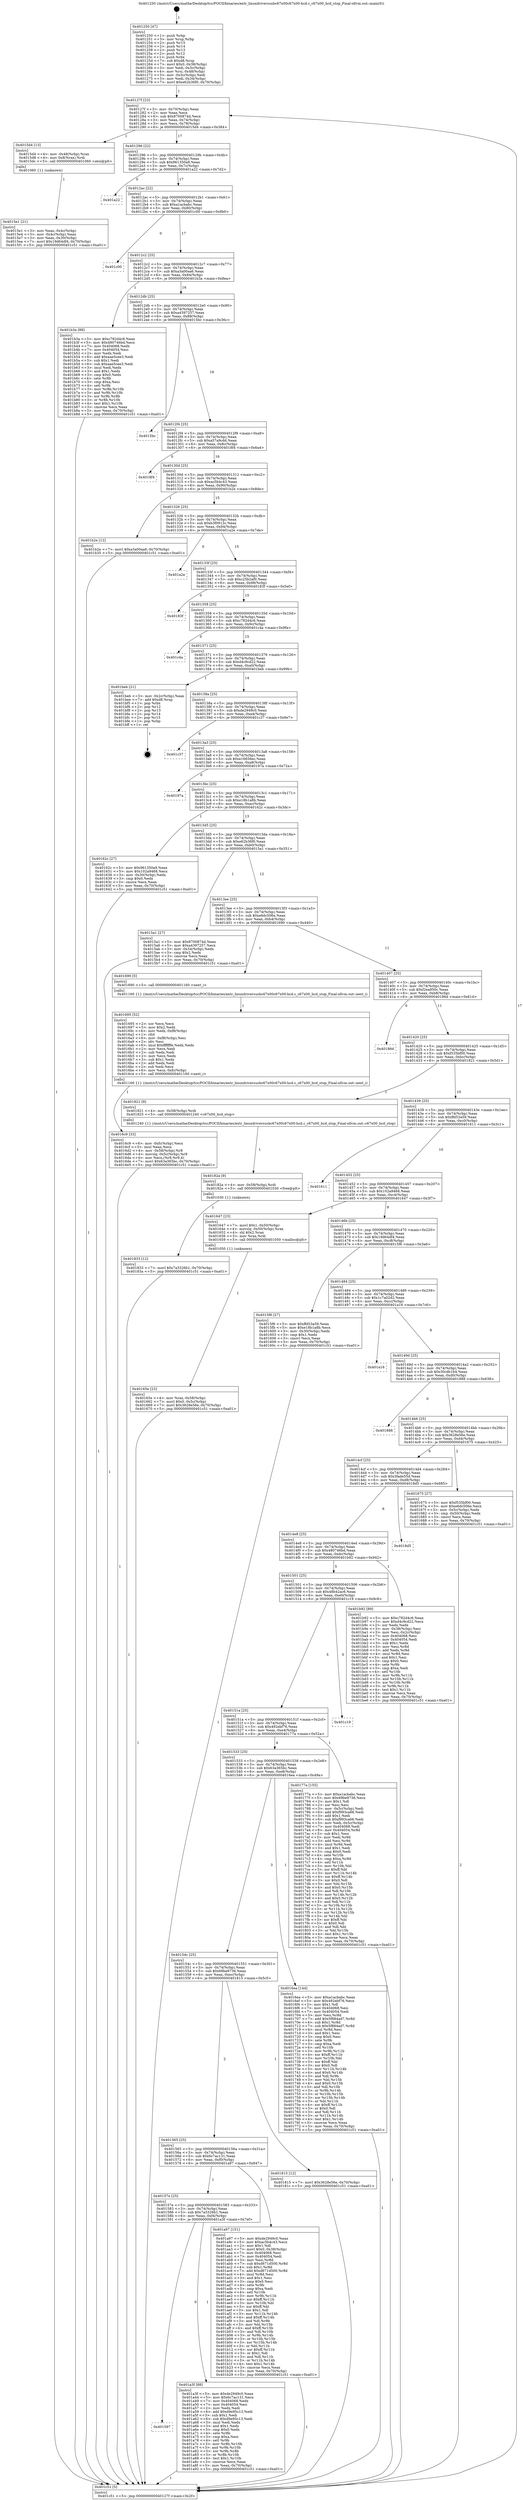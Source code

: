 digraph "0x401250" {
  label = "0x401250 (/mnt/c/Users/mathe/Desktop/tcc/POCII/binaries/extr_linuxdriversusbc67x00c67x00-hcd.c_c67x00_hcd_stop_Final-ollvm.out::main(0))"
  labelloc = "t"
  node[shape=record]

  Entry [label="",width=0.3,height=0.3,shape=circle,fillcolor=black,style=filled]
  "0x40127f" [label="{
     0x40127f [23]\l
     | [instrs]\l
     &nbsp;&nbsp;0x40127f \<+3\>: mov -0x70(%rbp),%eax\l
     &nbsp;&nbsp;0x401282 \<+2\>: mov %eax,%ecx\l
     &nbsp;&nbsp;0x401284 \<+6\>: sub $0x8700874d,%ecx\l
     &nbsp;&nbsp;0x40128a \<+3\>: mov %eax,-0x74(%rbp)\l
     &nbsp;&nbsp;0x40128d \<+3\>: mov %ecx,-0x78(%rbp)\l
     &nbsp;&nbsp;0x401290 \<+6\>: je 00000000004015d4 \<main+0x384\>\l
  }"]
  "0x4015d4" [label="{
     0x4015d4 [13]\l
     | [instrs]\l
     &nbsp;&nbsp;0x4015d4 \<+4\>: mov -0x48(%rbp),%rax\l
     &nbsp;&nbsp;0x4015d8 \<+4\>: mov 0x8(%rax),%rdi\l
     &nbsp;&nbsp;0x4015dc \<+5\>: call 0000000000401060 \<atoi@plt\>\l
     | [calls]\l
     &nbsp;&nbsp;0x401060 \{1\} (unknown)\l
  }"]
  "0x401296" [label="{
     0x401296 [22]\l
     | [instrs]\l
     &nbsp;&nbsp;0x401296 \<+5\>: jmp 000000000040129b \<main+0x4b\>\l
     &nbsp;&nbsp;0x40129b \<+3\>: mov -0x74(%rbp),%eax\l
     &nbsp;&nbsp;0x40129e \<+5\>: sub $0x961350a9,%eax\l
     &nbsp;&nbsp;0x4012a3 \<+3\>: mov %eax,-0x7c(%rbp)\l
     &nbsp;&nbsp;0x4012a6 \<+6\>: je 0000000000401a22 \<main+0x7d2\>\l
  }"]
  Exit [label="",width=0.3,height=0.3,shape=circle,fillcolor=black,style=filled,peripheries=2]
  "0x401a22" [label="{
     0x401a22\l
  }", style=dashed]
  "0x4012ac" [label="{
     0x4012ac [22]\l
     | [instrs]\l
     &nbsp;&nbsp;0x4012ac \<+5\>: jmp 00000000004012b1 \<main+0x61\>\l
     &nbsp;&nbsp;0x4012b1 \<+3\>: mov -0x74(%rbp),%eax\l
     &nbsp;&nbsp;0x4012b4 \<+5\>: sub $0xa1acbabc,%eax\l
     &nbsp;&nbsp;0x4012b9 \<+3\>: mov %eax,-0x80(%rbp)\l
     &nbsp;&nbsp;0x4012bc \<+6\>: je 0000000000401c00 \<main+0x9b0\>\l
  }"]
  "0x401597" [label="{
     0x401597\l
  }", style=dashed]
  "0x401c00" [label="{
     0x401c00\l
  }", style=dashed]
  "0x4012c2" [label="{
     0x4012c2 [25]\l
     | [instrs]\l
     &nbsp;&nbsp;0x4012c2 \<+5\>: jmp 00000000004012c7 \<main+0x77\>\l
     &nbsp;&nbsp;0x4012c7 \<+3\>: mov -0x74(%rbp),%eax\l
     &nbsp;&nbsp;0x4012ca \<+5\>: sub $0xa3a00aa6,%eax\l
     &nbsp;&nbsp;0x4012cf \<+6\>: mov %eax,-0x84(%rbp)\l
     &nbsp;&nbsp;0x4012d5 \<+6\>: je 0000000000401b3a \<main+0x8ea\>\l
  }"]
  "0x401a3f" [label="{
     0x401a3f [88]\l
     | [instrs]\l
     &nbsp;&nbsp;0x401a3f \<+5\>: mov $0xde2949c0,%eax\l
     &nbsp;&nbsp;0x401a44 \<+5\>: mov $0x6c7ac131,%ecx\l
     &nbsp;&nbsp;0x401a49 \<+7\>: mov 0x404068,%edx\l
     &nbsp;&nbsp;0x401a50 \<+7\>: mov 0x404054,%esi\l
     &nbsp;&nbsp;0x401a57 \<+2\>: mov %edx,%edi\l
     &nbsp;&nbsp;0x401a59 \<+6\>: add $0xd9e95c13,%edi\l
     &nbsp;&nbsp;0x401a5f \<+3\>: sub $0x1,%edi\l
     &nbsp;&nbsp;0x401a62 \<+6\>: sub $0xd9e95c13,%edi\l
     &nbsp;&nbsp;0x401a68 \<+3\>: imul %edi,%edx\l
     &nbsp;&nbsp;0x401a6b \<+3\>: and $0x1,%edx\l
     &nbsp;&nbsp;0x401a6e \<+3\>: cmp $0x0,%edx\l
     &nbsp;&nbsp;0x401a71 \<+4\>: sete %r8b\l
     &nbsp;&nbsp;0x401a75 \<+3\>: cmp $0xa,%esi\l
     &nbsp;&nbsp;0x401a78 \<+4\>: setl %r9b\l
     &nbsp;&nbsp;0x401a7c \<+3\>: mov %r8b,%r10b\l
     &nbsp;&nbsp;0x401a7f \<+3\>: and %r9b,%r10b\l
     &nbsp;&nbsp;0x401a82 \<+3\>: xor %r9b,%r8b\l
     &nbsp;&nbsp;0x401a85 \<+3\>: or %r8b,%r10b\l
     &nbsp;&nbsp;0x401a88 \<+4\>: test $0x1,%r10b\l
     &nbsp;&nbsp;0x401a8c \<+3\>: cmovne %ecx,%eax\l
     &nbsp;&nbsp;0x401a8f \<+3\>: mov %eax,-0x70(%rbp)\l
     &nbsp;&nbsp;0x401a92 \<+5\>: jmp 0000000000401c51 \<main+0xa01\>\l
  }"]
  "0x401b3a" [label="{
     0x401b3a [88]\l
     | [instrs]\l
     &nbsp;&nbsp;0x401b3a \<+5\>: mov $0xc782d4c6,%eax\l
     &nbsp;&nbsp;0x401b3f \<+5\>: mov $0x480746bd,%ecx\l
     &nbsp;&nbsp;0x401b44 \<+7\>: mov 0x404068,%edx\l
     &nbsp;&nbsp;0x401b4b \<+7\>: mov 0x404054,%esi\l
     &nbsp;&nbsp;0x401b52 \<+2\>: mov %edx,%edi\l
     &nbsp;&nbsp;0x401b54 \<+6\>: add $0xaae5cee3,%edi\l
     &nbsp;&nbsp;0x401b5a \<+3\>: sub $0x1,%edi\l
     &nbsp;&nbsp;0x401b5d \<+6\>: sub $0xaae5cee3,%edi\l
     &nbsp;&nbsp;0x401b63 \<+3\>: imul %edi,%edx\l
     &nbsp;&nbsp;0x401b66 \<+3\>: and $0x1,%edx\l
     &nbsp;&nbsp;0x401b69 \<+3\>: cmp $0x0,%edx\l
     &nbsp;&nbsp;0x401b6c \<+4\>: sete %r8b\l
     &nbsp;&nbsp;0x401b70 \<+3\>: cmp $0xa,%esi\l
     &nbsp;&nbsp;0x401b73 \<+4\>: setl %r9b\l
     &nbsp;&nbsp;0x401b77 \<+3\>: mov %r8b,%r10b\l
     &nbsp;&nbsp;0x401b7a \<+3\>: and %r9b,%r10b\l
     &nbsp;&nbsp;0x401b7d \<+3\>: xor %r9b,%r8b\l
     &nbsp;&nbsp;0x401b80 \<+3\>: or %r8b,%r10b\l
     &nbsp;&nbsp;0x401b83 \<+4\>: test $0x1,%r10b\l
     &nbsp;&nbsp;0x401b87 \<+3\>: cmovne %ecx,%eax\l
     &nbsp;&nbsp;0x401b8a \<+3\>: mov %eax,-0x70(%rbp)\l
     &nbsp;&nbsp;0x401b8d \<+5\>: jmp 0000000000401c51 \<main+0xa01\>\l
  }"]
  "0x4012db" [label="{
     0x4012db [25]\l
     | [instrs]\l
     &nbsp;&nbsp;0x4012db \<+5\>: jmp 00000000004012e0 \<main+0x90\>\l
     &nbsp;&nbsp;0x4012e0 \<+3\>: mov -0x74(%rbp),%eax\l
     &nbsp;&nbsp;0x4012e3 \<+5\>: sub $0xa4397257,%eax\l
     &nbsp;&nbsp;0x4012e8 \<+6\>: mov %eax,-0x88(%rbp)\l
     &nbsp;&nbsp;0x4012ee \<+6\>: je 00000000004015bc \<main+0x36c\>\l
  }"]
  "0x40157e" [label="{
     0x40157e [25]\l
     | [instrs]\l
     &nbsp;&nbsp;0x40157e \<+5\>: jmp 0000000000401583 \<main+0x333\>\l
     &nbsp;&nbsp;0x401583 \<+3\>: mov -0x74(%rbp),%eax\l
     &nbsp;&nbsp;0x401586 \<+5\>: sub $0x7a3326b1,%eax\l
     &nbsp;&nbsp;0x40158b \<+6\>: mov %eax,-0xf4(%rbp)\l
     &nbsp;&nbsp;0x401591 \<+6\>: je 0000000000401a3f \<main+0x7ef\>\l
  }"]
  "0x4015bc" [label="{
     0x4015bc\l
  }", style=dashed]
  "0x4012f4" [label="{
     0x4012f4 [25]\l
     | [instrs]\l
     &nbsp;&nbsp;0x4012f4 \<+5\>: jmp 00000000004012f9 \<main+0xa9\>\l
     &nbsp;&nbsp;0x4012f9 \<+3\>: mov -0x74(%rbp),%eax\l
     &nbsp;&nbsp;0x4012fc \<+5\>: sub $0xa57a9cdd,%eax\l
     &nbsp;&nbsp;0x401301 \<+6\>: mov %eax,-0x8c(%rbp)\l
     &nbsp;&nbsp;0x401307 \<+6\>: je 00000000004018f4 \<main+0x6a4\>\l
  }"]
  "0x401a97" [label="{
     0x401a97 [151]\l
     | [instrs]\l
     &nbsp;&nbsp;0x401a97 \<+5\>: mov $0xde2949c0,%eax\l
     &nbsp;&nbsp;0x401a9c \<+5\>: mov $0xac5b4c43,%ecx\l
     &nbsp;&nbsp;0x401aa1 \<+2\>: mov $0x1,%dl\l
     &nbsp;&nbsp;0x401aa3 \<+7\>: movl $0x0,-0x38(%rbp)\l
     &nbsp;&nbsp;0x401aaa \<+7\>: mov 0x404068,%esi\l
     &nbsp;&nbsp;0x401ab1 \<+7\>: mov 0x404054,%edi\l
     &nbsp;&nbsp;0x401ab8 \<+3\>: mov %esi,%r8d\l
     &nbsp;&nbsp;0x401abb \<+7\>: sub $0xd671d500,%r8d\l
     &nbsp;&nbsp;0x401ac2 \<+4\>: sub $0x1,%r8d\l
     &nbsp;&nbsp;0x401ac6 \<+7\>: add $0xd671d500,%r8d\l
     &nbsp;&nbsp;0x401acd \<+4\>: imul %r8d,%esi\l
     &nbsp;&nbsp;0x401ad1 \<+3\>: and $0x1,%esi\l
     &nbsp;&nbsp;0x401ad4 \<+3\>: cmp $0x0,%esi\l
     &nbsp;&nbsp;0x401ad7 \<+4\>: sete %r9b\l
     &nbsp;&nbsp;0x401adb \<+3\>: cmp $0xa,%edi\l
     &nbsp;&nbsp;0x401ade \<+4\>: setl %r10b\l
     &nbsp;&nbsp;0x401ae2 \<+3\>: mov %r9b,%r11b\l
     &nbsp;&nbsp;0x401ae5 \<+4\>: xor $0xff,%r11b\l
     &nbsp;&nbsp;0x401ae9 \<+3\>: mov %r10b,%bl\l
     &nbsp;&nbsp;0x401aec \<+3\>: xor $0xff,%bl\l
     &nbsp;&nbsp;0x401aef \<+3\>: xor $0x1,%dl\l
     &nbsp;&nbsp;0x401af2 \<+3\>: mov %r11b,%r14b\l
     &nbsp;&nbsp;0x401af5 \<+4\>: and $0xff,%r14b\l
     &nbsp;&nbsp;0x401af9 \<+3\>: and %dl,%r9b\l
     &nbsp;&nbsp;0x401afc \<+3\>: mov %bl,%r15b\l
     &nbsp;&nbsp;0x401aff \<+4\>: and $0xff,%r15b\l
     &nbsp;&nbsp;0x401b03 \<+3\>: and %dl,%r10b\l
     &nbsp;&nbsp;0x401b06 \<+3\>: or %r9b,%r14b\l
     &nbsp;&nbsp;0x401b09 \<+3\>: or %r10b,%r15b\l
     &nbsp;&nbsp;0x401b0c \<+3\>: xor %r15b,%r14b\l
     &nbsp;&nbsp;0x401b0f \<+3\>: or %bl,%r11b\l
     &nbsp;&nbsp;0x401b12 \<+4\>: xor $0xff,%r11b\l
     &nbsp;&nbsp;0x401b16 \<+3\>: or $0x1,%dl\l
     &nbsp;&nbsp;0x401b19 \<+3\>: and %dl,%r11b\l
     &nbsp;&nbsp;0x401b1c \<+3\>: or %r11b,%r14b\l
     &nbsp;&nbsp;0x401b1f \<+4\>: test $0x1,%r14b\l
     &nbsp;&nbsp;0x401b23 \<+3\>: cmovne %ecx,%eax\l
     &nbsp;&nbsp;0x401b26 \<+3\>: mov %eax,-0x70(%rbp)\l
     &nbsp;&nbsp;0x401b29 \<+5\>: jmp 0000000000401c51 \<main+0xa01\>\l
  }"]
  "0x4018f4" [label="{
     0x4018f4\l
  }", style=dashed]
  "0x40130d" [label="{
     0x40130d [25]\l
     | [instrs]\l
     &nbsp;&nbsp;0x40130d \<+5\>: jmp 0000000000401312 \<main+0xc2\>\l
     &nbsp;&nbsp;0x401312 \<+3\>: mov -0x74(%rbp),%eax\l
     &nbsp;&nbsp;0x401315 \<+5\>: sub $0xac5b4c43,%eax\l
     &nbsp;&nbsp;0x40131a \<+6\>: mov %eax,-0x90(%rbp)\l
     &nbsp;&nbsp;0x401320 \<+6\>: je 0000000000401b2e \<main+0x8de\>\l
  }"]
  "0x401833" [label="{
     0x401833 [12]\l
     | [instrs]\l
     &nbsp;&nbsp;0x401833 \<+7\>: movl $0x7a3326b1,-0x70(%rbp)\l
     &nbsp;&nbsp;0x40183a \<+5\>: jmp 0000000000401c51 \<main+0xa01\>\l
  }"]
  "0x401b2e" [label="{
     0x401b2e [12]\l
     | [instrs]\l
     &nbsp;&nbsp;0x401b2e \<+7\>: movl $0xa3a00aa6,-0x70(%rbp)\l
     &nbsp;&nbsp;0x401b35 \<+5\>: jmp 0000000000401c51 \<main+0xa01\>\l
  }"]
  "0x401326" [label="{
     0x401326 [25]\l
     | [instrs]\l
     &nbsp;&nbsp;0x401326 \<+5\>: jmp 000000000040132b \<main+0xdb\>\l
     &nbsp;&nbsp;0x40132b \<+3\>: mov -0x74(%rbp),%eax\l
     &nbsp;&nbsp;0x40132e \<+5\>: sub $0xb3f0912c,%eax\l
     &nbsp;&nbsp;0x401333 \<+6\>: mov %eax,-0x94(%rbp)\l
     &nbsp;&nbsp;0x401339 \<+6\>: je 0000000000401a2e \<main+0x7de\>\l
  }"]
  "0x40182a" [label="{
     0x40182a [9]\l
     | [instrs]\l
     &nbsp;&nbsp;0x40182a \<+4\>: mov -0x58(%rbp),%rdi\l
     &nbsp;&nbsp;0x40182e \<+5\>: call 0000000000401030 \<free@plt\>\l
     | [calls]\l
     &nbsp;&nbsp;0x401030 \{1\} (unknown)\l
  }"]
  "0x401a2e" [label="{
     0x401a2e\l
  }", style=dashed]
  "0x40133f" [label="{
     0x40133f [25]\l
     | [instrs]\l
     &nbsp;&nbsp;0x40133f \<+5\>: jmp 0000000000401344 \<main+0xf4\>\l
     &nbsp;&nbsp;0x401344 \<+3\>: mov -0x74(%rbp),%eax\l
     &nbsp;&nbsp;0x401347 \<+5\>: sub $0xc25b2af0,%eax\l
     &nbsp;&nbsp;0x40134c \<+6\>: mov %eax,-0x98(%rbp)\l
     &nbsp;&nbsp;0x401352 \<+6\>: je 000000000040183f \<main+0x5ef\>\l
  }"]
  "0x401565" [label="{
     0x401565 [25]\l
     | [instrs]\l
     &nbsp;&nbsp;0x401565 \<+5\>: jmp 000000000040156a \<main+0x31a\>\l
     &nbsp;&nbsp;0x40156a \<+3\>: mov -0x74(%rbp),%eax\l
     &nbsp;&nbsp;0x40156d \<+5\>: sub $0x6c7ac131,%eax\l
     &nbsp;&nbsp;0x401572 \<+6\>: mov %eax,-0xf0(%rbp)\l
     &nbsp;&nbsp;0x401578 \<+6\>: je 0000000000401a97 \<main+0x847\>\l
  }"]
  "0x40183f" [label="{
     0x40183f\l
  }", style=dashed]
  "0x401358" [label="{
     0x401358 [25]\l
     | [instrs]\l
     &nbsp;&nbsp;0x401358 \<+5\>: jmp 000000000040135d \<main+0x10d\>\l
     &nbsp;&nbsp;0x40135d \<+3\>: mov -0x74(%rbp),%eax\l
     &nbsp;&nbsp;0x401360 \<+5\>: sub $0xc782d4c6,%eax\l
     &nbsp;&nbsp;0x401365 \<+6\>: mov %eax,-0x9c(%rbp)\l
     &nbsp;&nbsp;0x40136b \<+6\>: je 0000000000401c4a \<main+0x9fa\>\l
  }"]
  "0x401815" [label="{
     0x401815 [12]\l
     | [instrs]\l
     &nbsp;&nbsp;0x401815 \<+7\>: movl $0x3628e56e,-0x70(%rbp)\l
     &nbsp;&nbsp;0x40181c \<+5\>: jmp 0000000000401c51 \<main+0xa01\>\l
  }"]
  "0x401c4a" [label="{
     0x401c4a\l
  }", style=dashed]
  "0x401371" [label="{
     0x401371 [25]\l
     | [instrs]\l
     &nbsp;&nbsp;0x401371 \<+5\>: jmp 0000000000401376 \<main+0x126\>\l
     &nbsp;&nbsp;0x401376 \<+3\>: mov -0x74(%rbp),%eax\l
     &nbsp;&nbsp;0x401379 \<+5\>: sub $0xd4c9cd22,%eax\l
     &nbsp;&nbsp;0x40137e \<+6\>: mov %eax,-0xa0(%rbp)\l
     &nbsp;&nbsp;0x401384 \<+6\>: je 0000000000401beb \<main+0x99b\>\l
  }"]
  "0x40154c" [label="{
     0x40154c [25]\l
     | [instrs]\l
     &nbsp;&nbsp;0x40154c \<+5\>: jmp 0000000000401551 \<main+0x301\>\l
     &nbsp;&nbsp;0x401551 \<+3\>: mov -0x74(%rbp),%eax\l
     &nbsp;&nbsp;0x401554 \<+5\>: sub $0x69be9736,%eax\l
     &nbsp;&nbsp;0x401559 \<+6\>: mov %eax,-0xec(%rbp)\l
     &nbsp;&nbsp;0x40155f \<+6\>: je 0000000000401815 \<main+0x5c5\>\l
  }"]
  "0x401beb" [label="{
     0x401beb [21]\l
     | [instrs]\l
     &nbsp;&nbsp;0x401beb \<+3\>: mov -0x2c(%rbp),%eax\l
     &nbsp;&nbsp;0x401bee \<+7\>: add $0xd8,%rsp\l
     &nbsp;&nbsp;0x401bf5 \<+1\>: pop %rbx\l
     &nbsp;&nbsp;0x401bf6 \<+2\>: pop %r12\l
     &nbsp;&nbsp;0x401bf8 \<+2\>: pop %r13\l
     &nbsp;&nbsp;0x401bfa \<+2\>: pop %r14\l
     &nbsp;&nbsp;0x401bfc \<+2\>: pop %r15\l
     &nbsp;&nbsp;0x401bfe \<+1\>: pop %rbp\l
     &nbsp;&nbsp;0x401bff \<+1\>: ret\l
  }"]
  "0x40138a" [label="{
     0x40138a [25]\l
     | [instrs]\l
     &nbsp;&nbsp;0x40138a \<+5\>: jmp 000000000040138f \<main+0x13f\>\l
     &nbsp;&nbsp;0x40138f \<+3\>: mov -0x74(%rbp),%eax\l
     &nbsp;&nbsp;0x401392 \<+5\>: sub $0xde2949c0,%eax\l
     &nbsp;&nbsp;0x401397 \<+6\>: mov %eax,-0xa4(%rbp)\l
     &nbsp;&nbsp;0x40139d \<+6\>: je 0000000000401c37 \<main+0x9e7\>\l
  }"]
  "0x4016ea" [label="{
     0x4016ea [144]\l
     | [instrs]\l
     &nbsp;&nbsp;0x4016ea \<+5\>: mov $0xa1acbabc,%eax\l
     &nbsp;&nbsp;0x4016ef \<+5\>: mov $0x492ebf76,%ecx\l
     &nbsp;&nbsp;0x4016f4 \<+2\>: mov $0x1,%dl\l
     &nbsp;&nbsp;0x4016f6 \<+7\>: mov 0x404068,%esi\l
     &nbsp;&nbsp;0x4016fd \<+7\>: mov 0x404054,%edi\l
     &nbsp;&nbsp;0x401704 \<+3\>: mov %esi,%r8d\l
     &nbsp;&nbsp;0x401707 \<+7\>: add $0x5f884ad7,%r8d\l
     &nbsp;&nbsp;0x40170e \<+4\>: sub $0x1,%r8d\l
     &nbsp;&nbsp;0x401712 \<+7\>: sub $0x5f884ad7,%r8d\l
     &nbsp;&nbsp;0x401719 \<+4\>: imul %r8d,%esi\l
     &nbsp;&nbsp;0x40171d \<+3\>: and $0x1,%esi\l
     &nbsp;&nbsp;0x401720 \<+3\>: cmp $0x0,%esi\l
     &nbsp;&nbsp;0x401723 \<+4\>: sete %r9b\l
     &nbsp;&nbsp;0x401727 \<+3\>: cmp $0xa,%edi\l
     &nbsp;&nbsp;0x40172a \<+4\>: setl %r10b\l
     &nbsp;&nbsp;0x40172e \<+3\>: mov %r9b,%r11b\l
     &nbsp;&nbsp;0x401731 \<+4\>: xor $0xff,%r11b\l
     &nbsp;&nbsp;0x401735 \<+3\>: mov %r10b,%bl\l
     &nbsp;&nbsp;0x401738 \<+3\>: xor $0xff,%bl\l
     &nbsp;&nbsp;0x40173b \<+3\>: xor $0x0,%dl\l
     &nbsp;&nbsp;0x40173e \<+3\>: mov %r11b,%r14b\l
     &nbsp;&nbsp;0x401741 \<+4\>: and $0x0,%r14b\l
     &nbsp;&nbsp;0x401745 \<+3\>: and %dl,%r9b\l
     &nbsp;&nbsp;0x401748 \<+3\>: mov %bl,%r15b\l
     &nbsp;&nbsp;0x40174b \<+4\>: and $0x0,%r15b\l
     &nbsp;&nbsp;0x40174f \<+3\>: and %dl,%r10b\l
     &nbsp;&nbsp;0x401752 \<+3\>: or %r9b,%r14b\l
     &nbsp;&nbsp;0x401755 \<+3\>: or %r10b,%r15b\l
     &nbsp;&nbsp;0x401758 \<+3\>: xor %r15b,%r14b\l
     &nbsp;&nbsp;0x40175b \<+3\>: or %bl,%r11b\l
     &nbsp;&nbsp;0x40175e \<+4\>: xor $0xff,%r11b\l
     &nbsp;&nbsp;0x401762 \<+3\>: or $0x0,%dl\l
     &nbsp;&nbsp;0x401765 \<+3\>: and %dl,%r11b\l
     &nbsp;&nbsp;0x401768 \<+3\>: or %r11b,%r14b\l
     &nbsp;&nbsp;0x40176b \<+4\>: test $0x1,%r14b\l
     &nbsp;&nbsp;0x40176f \<+3\>: cmovne %ecx,%eax\l
     &nbsp;&nbsp;0x401772 \<+3\>: mov %eax,-0x70(%rbp)\l
     &nbsp;&nbsp;0x401775 \<+5\>: jmp 0000000000401c51 \<main+0xa01\>\l
  }"]
  "0x401c37" [label="{
     0x401c37\l
  }", style=dashed]
  "0x4013a3" [label="{
     0x4013a3 [25]\l
     | [instrs]\l
     &nbsp;&nbsp;0x4013a3 \<+5\>: jmp 00000000004013a8 \<main+0x158\>\l
     &nbsp;&nbsp;0x4013a8 \<+3\>: mov -0x74(%rbp),%eax\l
     &nbsp;&nbsp;0x4013ab \<+5\>: sub $0xe16656ec,%eax\l
     &nbsp;&nbsp;0x4013b0 \<+6\>: mov %eax,-0xa8(%rbp)\l
     &nbsp;&nbsp;0x4013b6 \<+6\>: je 000000000040197a \<main+0x72a\>\l
  }"]
  "0x401533" [label="{
     0x401533 [25]\l
     | [instrs]\l
     &nbsp;&nbsp;0x401533 \<+5\>: jmp 0000000000401538 \<main+0x2e8\>\l
     &nbsp;&nbsp;0x401538 \<+3\>: mov -0x74(%rbp),%eax\l
     &nbsp;&nbsp;0x40153b \<+5\>: sub $0x63a365bc,%eax\l
     &nbsp;&nbsp;0x401540 \<+6\>: mov %eax,-0xe8(%rbp)\l
     &nbsp;&nbsp;0x401546 \<+6\>: je 00000000004016ea \<main+0x49a\>\l
  }"]
  "0x40197a" [label="{
     0x40197a\l
  }", style=dashed]
  "0x4013bc" [label="{
     0x4013bc [25]\l
     | [instrs]\l
     &nbsp;&nbsp;0x4013bc \<+5\>: jmp 00000000004013c1 \<main+0x171\>\l
     &nbsp;&nbsp;0x4013c1 \<+3\>: mov -0x74(%rbp),%eax\l
     &nbsp;&nbsp;0x4013c4 \<+5\>: sub $0xe18b1a8b,%eax\l
     &nbsp;&nbsp;0x4013c9 \<+6\>: mov %eax,-0xac(%rbp)\l
     &nbsp;&nbsp;0x4013cf \<+6\>: je 000000000040162c \<main+0x3dc\>\l
  }"]
  "0x40177a" [label="{
     0x40177a [155]\l
     | [instrs]\l
     &nbsp;&nbsp;0x40177a \<+5\>: mov $0xa1acbabc,%eax\l
     &nbsp;&nbsp;0x40177f \<+5\>: mov $0x69be9736,%ecx\l
     &nbsp;&nbsp;0x401784 \<+2\>: mov $0x1,%dl\l
     &nbsp;&nbsp;0x401786 \<+2\>: xor %esi,%esi\l
     &nbsp;&nbsp;0x401788 \<+3\>: mov -0x5c(%rbp),%edi\l
     &nbsp;&nbsp;0x40178b \<+6\>: add $0xf993ca66,%edi\l
     &nbsp;&nbsp;0x401791 \<+3\>: add $0x1,%edi\l
     &nbsp;&nbsp;0x401794 \<+6\>: sub $0xf993ca66,%edi\l
     &nbsp;&nbsp;0x40179a \<+3\>: mov %edi,-0x5c(%rbp)\l
     &nbsp;&nbsp;0x40179d \<+7\>: mov 0x404068,%edi\l
     &nbsp;&nbsp;0x4017a4 \<+8\>: mov 0x404054,%r8d\l
     &nbsp;&nbsp;0x4017ac \<+3\>: sub $0x1,%esi\l
     &nbsp;&nbsp;0x4017af \<+3\>: mov %edi,%r9d\l
     &nbsp;&nbsp;0x4017b2 \<+3\>: add %esi,%r9d\l
     &nbsp;&nbsp;0x4017b5 \<+4\>: imul %r9d,%edi\l
     &nbsp;&nbsp;0x4017b9 \<+3\>: and $0x1,%edi\l
     &nbsp;&nbsp;0x4017bc \<+3\>: cmp $0x0,%edi\l
     &nbsp;&nbsp;0x4017bf \<+4\>: sete %r10b\l
     &nbsp;&nbsp;0x4017c3 \<+4\>: cmp $0xa,%r8d\l
     &nbsp;&nbsp;0x4017c7 \<+4\>: setl %r11b\l
     &nbsp;&nbsp;0x4017cb \<+3\>: mov %r10b,%bl\l
     &nbsp;&nbsp;0x4017ce \<+3\>: xor $0xff,%bl\l
     &nbsp;&nbsp;0x4017d1 \<+3\>: mov %r11b,%r14b\l
     &nbsp;&nbsp;0x4017d4 \<+4\>: xor $0xff,%r14b\l
     &nbsp;&nbsp;0x4017d8 \<+3\>: xor $0x0,%dl\l
     &nbsp;&nbsp;0x4017db \<+3\>: mov %bl,%r15b\l
     &nbsp;&nbsp;0x4017de \<+4\>: and $0x0,%r15b\l
     &nbsp;&nbsp;0x4017e2 \<+3\>: and %dl,%r10b\l
     &nbsp;&nbsp;0x4017e5 \<+3\>: mov %r14b,%r12b\l
     &nbsp;&nbsp;0x4017e8 \<+4\>: and $0x0,%r12b\l
     &nbsp;&nbsp;0x4017ec \<+3\>: and %dl,%r11b\l
     &nbsp;&nbsp;0x4017ef \<+3\>: or %r10b,%r15b\l
     &nbsp;&nbsp;0x4017f2 \<+3\>: or %r11b,%r12b\l
     &nbsp;&nbsp;0x4017f5 \<+3\>: xor %r12b,%r15b\l
     &nbsp;&nbsp;0x4017f8 \<+3\>: or %r14b,%bl\l
     &nbsp;&nbsp;0x4017fb \<+3\>: xor $0xff,%bl\l
     &nbsp;&nbsp;0x4017fe \<+3\>: or $0x0,%dl\l
     &nbsp;&nbsp;0x401801 \<+2\>: and %dl,%bl\l
     &nbsp;&nbsp;0x401803 \<+3\>: or %bl,%r15b\l
     &nbsp;&nbsp;0x401806 \<+4\>: test $0x1,%r15b\l
     &nbsp;&nbsp;0x40180a \<+3\>: cmovne %ecx,%eax\l
     &nbsp;&nbsp;0x40180d \<+3\>: mov %eax,-0x70(%rbp)\l
     &nbsp;&nbsp;0x401810 \<+5\>: jmp 0000000000401c51 \<main+0xa01\>\l
  }"]
  "0x40162c" [label="{
     0x40162c [27]\l
     | [instrs]\l
     &nbsp;&nbsp;0x40162c \<+5\>: mov $0x961350a9,%eax\l
     &nbsp;&nbsp;0x401631 \<+5\>: mov $0x102a9468,%ecx\l
     &nbsp;&nbsp;0x401636 \<+3\>: mov -0x30(%rbp),%edx\l
     &nbsp;&nbsp;0x401639 \<+3\>: cmp $0x0,%edx\l
     &nbsp;&nbsp;0x40163c \<+3\>: cmove %ecx,%eax\l
     &nbsp;&nbsp;0x40163f \<+3\>: mov %eax,-0x70(%rbp)\l
     &nbsp;&nbsp;0x401642 \<+5\>: jmp 0000000000401c51 \<main+0xa01\>\l
  }"]
  "0x4013d5" [label="{
     0x4013d5 [25]\l
     | [instrs]\l
     &nbsp;&nbsp;0x4013d5 \<+5\>: jmp 00000000004013da \<main+0x18a\>\l
     &nbsp;&nbsp;0x4013da \<+3\>: mov -0x74(%rbp),%eax\l
     &nbsp;&nbsp;0x4013dd \<+5\>: sub $0xe62b36f0,%eax\l
     &nbsp;&nbsp;0x4013e2 \<+6\>: mov %eax,-0xb0(%rbp)\l
     &nbsp;&nbsp;0x4013e8 \<+6\>: je 00000000004015a1 \<main+0x351\>\l
  }"]
  "0x40151a" [label="{
     0x40151a [25]\l
     | [instrs]\l
     &nbsp;&nbsp;0x40151a \<+5\>: jmp 000000000040151f \<main+0x2cf\>\l
     &nbsp;&nbsp;0x40151f \<+3\>: mov -0x74(%rbp),%eax\l
     &nbsp;&nbsp;0x401522 \<+5\>: sub $0x492ebf76,%eax\l
     &nbsp;&nbsp;0x401527 \<+6\>: mov %eax,-0xe4(%rbp)\l
     &nbsp;&nbsp;0x40152d \<+6\>: je 000000000040177a \<main+0x52a\>\l
  }"]
  "0x4015a1" [label="{
     0x4015a1 [27]\l
     | [instrs]\l
     &nbsp;&nbsp;0x4015a1 \<+5\>: mov $0x8700874d,%eax\l
     &nbsp;&nbsp;0x4015a6 \<+5\>: mov $0xa4397257,%ecx\l
     &nbsp;&nbsp;0x4015ab \<+3\>: mov -0x34(%rbp),%edx\l
     &nbsp;&nbsp;0x4015ae \<+3\>: cmp $0x2,%edx\l
     &nbsp;&nbsp;0x4015b1 \<+3\>: cmovne %ecx,%eax\l
     &nbsp;&nbsp;0x4015b4 \<+3\>: mov %eax,-0x70(%rbp)\l
     &nbsp;&nbsp;0x4015b7 \<+5\>: jmp 0000000000401c51 \<main+0xa01\>\l
  }"]
  "0x4013ee" [label="{
     0x4013ee [25]\l
     | [instrs]\l
     &nbsp;&nbsp;0x4013ee \<+5\>: jmp 00000000004013f3 \<main+0x1a3\>\l
     &nbsp;&nbsp;0x4013f3 \<+3\>: mov -0x74(%rbp),%eax\l
     &nbsp;&nbsp;0x4013f6 \<+5\>: sub $0xe6dc506e,%eax\l
     &nbsp;&nbsp;0x4013fb \<+6\>: mov %eax,-0xb4(%rbp)\l
     &nbsp;&nbsp;0x401401 \<+6\>: je 0000000000401690 \<main+0x440\>\l
  }"]
  "0x401c51" [label="{
     0x401c51 [5]\l
     | [instrs]\l
     &nbsp;&nbsp;0x401c51 \<+5\>: jmp 000000000040127f \<main+0x2f\>\l
  }"]
  "0x401250" [label="{
     0x401250 [47]\l
     | [instrs]\l
     &nbsp;&nbsp;0x401250 \<+1\>: push %rbp\l
     &nbsp;&nbsp;0x401251 \<+3\>: mov %rsp,%rbp\l
     &nbsp;&nbsp;0x401254 \<+2\>: push %r15\l
     &nbsp;&nbsp;0x401256 \<+2\>: push %r14\l
     &nbsp;&nbsp;0x401258 \<+2\>: push %r13\l
     &nbsp;&nbsp;0x40125a \<+2\>: push %r12\l
     &nbsp;&nbsp;0x40125c \<+1\>: push %rbx\l
     &nbsp;&nbsp;0x40125d \<+7\>: sub $0xd8,%rsp\l
     &nbsp;&nbsp;0x401264 \<+7\>: movl $0x0,-0x38(%rbp)\l
     &nbsp;&nbsp;0x40126b \<+3\>: mov %edi,-0x3c(%rbp)\l
     &nbsp;&nbsp;0x40126e \<+4\>: mov %rsi,-0x48(%rbp)\l
     &nbsp;&nbsp;0x401272 \<+3\>: mov -0x3c(%rbp),%edi\l
     &nbsp;&nbsp;0x401275 \<+3\>: mov %edi,-0x34(%rbp)\l
     &nbsp;&nbsp;0x401278 \<+7\>: movl $0xe62b36f0,-0x70(%rbp)\l
  }"]
  "0x4015e1" [label="{
     0x4015e1 [21]\l
     | [instrs]\l
     &nbsp;&nbsp;0x4015e1 \<+3\>: mov %eax,-0x4c(%rbp)\l
     &nbsp;&nbsp;0x4015e4 \<+3\>: mov -0x4c(%rbp),%eax\l
     &nbsp;&nbsp;0x4015e7 \<+3\>: mov %eax,-0x30(%rbp)\l
     &nbsp;&nbsp;0x4015ea \<+7\>: movl $0x19d64df4,-0x70(%rbp)\l
     &nbsp;&nbsp;0x4015f1 \<+5\>: jmp 0000000000401c51 \<main+0xa01\>\l
  }"]
  "0x401c19" [label="{
     0x401c19\l
  }", style=dashed]
  "0x401690" [label="{
     0x401690 [5]\l
     | [instrs]\l
     &nbsp;&nbsp;0x401690 \<+5\>: call 0000000000401160 \<next_i\>\l
     | [calls]\l
     &nbsp;&nbsp;0x401160 \{1\} (/mnt/c/Users/mathe/Desktop/tcc/POCII/binaries/extr_linuxdriversusbc67x00c67x00-hcd.c_c67x00_hcd_stop_Final-ollvm.out::next_i)\l
  }"]
  "0x401407" [label="{
     0x401407 [25]\l
     | [instrs]\l
     &nbsp;&nbsp;0x401407 \<+5\>: jmp 000000000040140c \<main+0x1bc\>\l
     &nbsp;&nbsp;0x40140c \<+3\>: mov -0x74(%rbp),%eax\l
     &nbsp;&nbsp;0x40140f \<+5\>: sub $0xf2ea950c,%eax\l
     &nbsp;&nbsp;0x401414 \<+6\>: mov %eax,-0xb8(%rbp)\l
     &nbsp;&nbsp;0x40141a \<+6\>: je 000000000040186d \<main+0x61d\>\l
  }"]
  "0x401501" [label="{
     0x401501 [25]\l
     | [instrs]\l
     &nbsp;&nbsp;0x401501 \<+5\>: jmp 0000000000401506 \<main+0x2b6\>\l
     &nbsp;&nbsp;0x401506 \<+3\>: mov -0x74(%rbp),%eax\l
     &nbsp;&nbsp;0x401509 \<+5\>: sub $0x48b42ac6,%eax\l
     &nbsp;&nbsp;0x40150e \<+6\>: mov %eax,-0xe0(%rbp)\l
     &nbsp;&nbsp;0x401514 \<+6\>: je 0000000000401c19 \<main+0x9c9\>\l
  }"]
  "0x40186d" [label="{
     0x40186d\l
  }", style=dashed]
  "0x401420" [label="{
     0x401420 [25]\l
     | [instrs]\l
     &nbsp;&nbsp;0x401420 \<+5\>: jmp 0000000000401425 \<main+0x1d5\>\l
     &nbsp;&nbsp;0x401425 \<+3\>: mov -0x74(%rbp),%eax\l
     &nbsp;&nbsp;0x401428 \<+5\>: sub $0xf535bf00,%eax\l
     &nbsp;&nbsp;0x40142d \<+6\>: mov %eax,-0xbc(%rbp)\l
     &nbsp;&nbsp;0x401433 \<+6\>: je 0000000000401821 \<main+0x5d1\>\l
  }"]
  "0x401b92" [label="{
     0x401b92 [89]\l
     | [instrs]\l
     &nbsp;&nbsp;0x401b92 \<+5\>: mov $0xc782d4c6,%eax\l
     &nbsp;&nbsp;0x401b97 \<+5\>: mov $0xd4c9cd22,%ecx\l
     &nbsp;&nbsp;0x401b9c \<+2\>: xor %edx,%edx\l
     &nbsp;&nbsp;0x401b9e \<+3\>: mov -0x38(%rbp),%esi\l
     &nbsp;&nbsp;0x401ba1 \<+3\>: mov %esi,-0x2c(%rbp)\l
     &nbsp;&nbsp;0x401ba4 \<+7\>: mov 0x404068,%esi\l
     &nbsp;&nbsp;0x401bab \<+7\>: mov 0x404054,%edi\l
     &nbsp;&nbsp;0x401bb2 \<+3\>: sub $0x1,%edx\l
     &nbsp;&nbsp;0x401bb5 \<+3\>: mov %esi,%r8d\l
     &nbsp;&nbsp;0x401bb8 \<+3\>: add %edx,%r8d\l
     &nbsp;&nbsp;0x401bbb \<+4\>: imul %r8d,%esi\l
     &nbsp;&nbsp;0x401bbf \<+3\>: and $0x1,%esi\l
     &nbsp;&nbsp;0x401bc2 \<+3\>: cmp $0x0,%esi\l
     &nbsp;&nbsp;0x401bc5 \<+4\>: sete %r9b\l
     &nbsp;&nbsp;0x401bc9 \<+3\>: cmp $0xa,%edi\l
     &nbsp;&nbsp;0x401bcc \<+4\>: setl %r10b\l
     &nbsp;&nbsp;0x401bd0 \<+3\>: mov %r9b,%r11b\l
     &nbsp;&nbsp;0x401bd3 \<+3\>: and %r10b,%r11b\l
     &nbsp;&nbsp;0x401bd6 \<+3\>: xor %r10b,%r9b\l
     &nbsp;&nbsp;0x401bd9 \<+3\>: or %r9b,%r11b\l
     &nbsp;&nbsp;0x401bdc \<+4\>: test $0x1,%r11b\l
     &nbsp;&nbsp;0x401be0 \<+3\>: cmovne %ecx,%eax\l
     &nbsp;&nbsp;0x401be3 \<+3\>: mov %eax,-0x70(%rbp)\l
     &nbsp;&nbsp;0x401be6 \<+5\>: jmp 0000000000401c51 \<main+0xa01\>\l
  }"]
  "0x401821" [label="{
     0x401821 [9]\l
     | [instrs]\l
     &nbsp;&nbsp;0x401821 \<+4\>: mov -0x58(%rbp),%rdi\l
     &nbsp;&nbsp;0x401825 \<+5\>: call 0000000000401240 \<c67x00_hcd_stop\>\l
     | [calls]\l
     &nbsp;&nbsp;0x401240 \{1\} (/mnt/c/Users/mathe/Desktop/tcc/POCII/binaries/extr_linuxdriversusbc67x00c67x00-hcd.c_c67x00_hcd_stop_Final-ollvm.out::c67x00_hcd_stop)\l
  }"]
  "0x401439" [label="{
     0x401439 [25]\l
     | [instrs]\l
     &nbsp;&nbsp;0x401439 \<+5\>: jmp 000000000040143e \<main+0x1ee\>\l
     &nbsp;&nbsp;0x40143e \<+3\>: mov -0x74(%rbp),%eax\l
     &nbsp;&nbsp;0x401441 \<+5\>: sub $0xffd53a59,%eax\l
     &nbsp;&nbsp;0x401446 \<+6\>: mov %eax,-0xc0(%rbp)\l
     &nbsp;&nbsp;0x40144c \<+6\>: je 0000000000401611 \<main+0x3c1\>\l
  }"]
  "0x4014e8" [label="{
     0x4014e8 [25]\l
     | [instrs]\l
     &nbsp;&nbsp;0x4014e8 \<+5\>: jmp 00000000004014ed \<main+0x29d\>\l
     &nbsp;&nbsp;0x4014ed \<+3\>: mov -0x74(%rbp),%eax\l
     &nbsp;&nbsp;0x4014f0 \<+5\>: sub $0x480746bd,%eax\l
     &nbsp;&nbsp;0x4014f5 \<+6\>: mov %eax,-0xdc(%rbp)\l
     &nbsp;&nbsp;0x4014fb \<+6\>: je 0000000000401b92 \<main+0x942\>\l
  }"]
  "0x401611" [label="{
     0x401611\l
  }", style=dashed]
  "0x401452" [label="{
     0x401452 [25]\l
     | [instrs]\l
     &nbsp;&nbsp;0x401452 \<+5\>: jmp 0000000000401457 \<main+0x207\>\l
     &nbsp;&nbsp;0x401457 \<+3\>: mov -0x74(%rbp),%eax\l
     &nbsp;&nbsp;0x40145a \<+5\>: sub $0x102a9468,%eax\l
     &nbsp;&nbsp;0x40145f \<+6\>: mov %eax,-0xc4(%rbp)\l
     &nbsp;&nbsp;0x401465 \<+6\>: je 0000000000401647 \<main+0x3f7\>\l
  }"]
  "0x4018d5" [label="{
     0x4018d5\l
  }", style=dashed]
  "0x401647" [label="{
     0x401647 [23]\l
     | [instrs]\l
     &nbsp;&nbsp;0x401647 \<+7\>: movl $0x1,-0x50(%rbp)\l
     &nbsp;&nbsp;0x40164e \<+4\>: movslq -0x50(%rbp),%rax\l
     &nbsp;&nbsp;0x401652 \<+4\>: shl $0x2,%rax\l
     &nbsp;&nbsp;0x401656 \<+3\>: mov %rax,%rdi\l
     &nbsp;&nbsp;0x401659 \<+5\>: call 0000000000401050 \<malloc@plt\>\l
     | [calls]\l
     &nbsp;&nbsp;0x401050 \{1\} (unknown)\l
  }"]
  "0x40146b" [label="{
     0x40146b [25]\l
     | [instrs]\l
     &nbsp;&nbsp;0x40146b \<+5\>: jmp 0000000000401470 \<main+0x220\>\l
     &nbsp;&nbsp;0x401470 \<+3\>: mov -0x74(%rbp),%eax\l
     &nbsp;&nbsp;0x401473 \<+5\>: sub $0x19d64df4,%eax\l
     &nbsp;&nbsp;0x401478 \<+6\>: mov %eax,-0xc8(%rbp)\l
     &nbsp;&nbsp;0x40147e \<+6\>: je 00000000004015f6 \<main+0x3a6\>\l
  }"]
  "0x4016c9" [label="{
     0x4016c9 [33]\l
     | [instrs]\l
     &nbsp;&nbsp;0x4016c9 \<+6\>: mov -0xfc(%rbp),%ecx\l
     &nbsp;&nbsp;0x4016cf \<+3\>: imul %eax,%ecx\l
     &nbsp;&nbsp;0x4016d2 \<+4\>: mov -0x58(%rbp),%r8\l
     &nbsp;&nbsp;0x4016d6 \<+4\>: movslq -0x5c(%rbp),%r9\l
     &nbsp;&nbsp;0x4016da \<+4\>: mov %ecx,(%r8,%r9,4)\l
     &nbsp;&nbsp;0x4016de \<+7\>: movl $0x63a365bc,-0x70(%rbp)\l
     &nbsp;&nbsp;0x4016e5 \<+5\>: jmp 0000000000401c51 \<main+0xa01\>\l
  }"]
  "0x4015f6" [label="{
     0x4015f6 [27]\l
     | [instrs]\l
     &nbsp;&nbsp;0x4015f6 \<+5\>: mov $0xffd53a59,%eax\l
     &nbsp;&nbsp;0x4015fb \<+5\>: mov $0xe18b1a8b,%ecx\l
     &nbsp;&nbsp;0x401600 \<+3\>: mov -0x30(%rbp),%edx\l
     &nbsp;&nbsp;0x401603 \<+3\>: cmp $0x1,%edx\l
     &nbsp;&nbsp;0x401606 \<+3\>: cmovl %ecx,%eax\l
     &nbsp;&nbsp;0x401609 \<+3\>: mov %eax,-0x70(%rbp)\l
     &nbsp;&nbsp;0x40160c \<+5\>: jmp 0000000000401c51 \<main+0xa01\>\l
  }"]
  "0x401484" [label="{
     0x401484 [25]\l
     | [instrs]\l
     &nbsp;&nbsp;0x401484 \<+5\>: jmp 0000000000401489 \<main+0x239\>\l
     &nbsp;&nbsp;0x401489 \<+3\>: mov -0x74(%rbp),%eax\l
     &nbsp;&nbsp;0x40148c \<+5\>: sub $0x1c7a02d2,%eax\l
     &nbsp;&nbsp;0x401491 \<+6\>: mov %eax,-0xcc(%rbp)\l
     &nbsp;&nbsp;0x401497 \<+6\>: je 0000000000401a16 \<main+0x7c6\>\l
  }"]
  "0x40165e" [label="{
     0x40165e [23]\l
     | [instrs]\l
     &nbsp;&nbsp;0x40165e \<+4\>: mov %rax,-0x58(%rbp)\l
     &nbsp;&nbsp;0x401662 \<+7\>: movl $0x0,-0x5c(%rbp)\l
     &nbsp;&nbsp;0x401669 \<+7\>: movl $0x3628e56e,-0x70(%rbp)\l
     &nbsp;&nbsp;0x401670 \<+5\>: jmp 0000000000401c51 \<main+0xa01\>\l
  }"]
  "0x401695" [label="{
     0x401695 [52]\l
     | [instrs]\l
     &nbsp;&nbsp;0x401695 \<+2\>: xor %ecx,%ecx\l
     &nbsp;&nbsp;0x401697 \<+5\>: mov $0x2,%edx\l
     &nbsp;&nbsp;0x40169c \<+6\>: mov %edx,-0xf8(%rbp)\l
     &nbsp;&nbsp;0x4016a2 \<+1\>: cltd\l
     &nbsp;&nbsp;0x4016a3 \<+6\>: mov -0xf8(%rbp),%esi\l
     &nbsp;&nbsp;0x4016a9 \<+2\>: idiv %esi\l
     &nbsp;&nbsp;0x4016ab \<+6\>: imul $0xfffffffe,%edx,%edx\l
     &nbsp;&nbsp;0x4016b1 \<+2\>: mov %ecx,%edi\l
     &nbsp;&nbsp;0x4016b3 \<+2\>: sub %edx,%edi\l
     &nbsp;&nbsp;0x4016b5 \<+2\>: mov %ecx,%edx\l
     &nbsp;&nbsp;0x4016b7 \<+3\>: sub $0x1,%edx\l
     &nbsp;&nbsp;0x4016ba \<+2\>: add %edx,%edi\l
     &nbsp;&nbsp;0x4016bc \<+2\>: sub %edi,%ecx\l
     &nbsp;&nbsp;0x4016be \<+6\>: mov %ecx,-0xfc(%rbp)\l
     &nbsp;&nbsp;0x4016c4 \<+5\>: call 0000000000401160 \<next_i\>\l
     | [calls]\l
     &nbsp;&nbsp;0x401160 \{1\} (/mnt/c/Users/mathe/Desktop/tcc/POCII/binaries/extr_linuxdriversusbc67x00c67x00-hcd.c_c67x00_hcd_stop_Final-ollvm.out::next_i)\l
  }"]
  "0x401a16" [label="{
     0x401a16\l
  }", style=dashed]
  "0x40149d" [label="{
     0x40149d [25]\l
     | [instrs]\l
     &nbsp;&nbsp;0x40149d \<+5\>: jmp 00000000004014a2 \<main+0x252\>\l
     &nbsp;&nbsp;0x4014a2 \<+3\>: mov -0x74(%rbp),%eax\l
     &nbsp;&nbsp;0x4014a5 \<+5\>: sub $0x30cdb1b4,%eax\l
     &nbsp;&nbsp;0x4014aa \<+6\>: mov %eax,-0xd0(%rbp)\l
     &nbsp;&nbsp;0x4014b0 \<+6\>: je 0000000000401888 \<main+0x638\>\l
  }"]
  "0x4014cf" [label="{
     0x4014cf [25]\l
     | [instrs]\l
     &nbsp;&nbsp;0x4014cf \<+5\>: jmp 00000000004014d4 \<main+0x284\>\l
     &nbsp;&nbsp;0x4014d4 \<+3\>: mov -0x74(%rbp),%eax\l
     &nbsp;&nbsp;0x4014d7 \<+5\>: sub $0x3fade55d,%eax\l
     &nbsp;&nbsp;0x4014dc \<+6\>: mov %eax,-0xd8(%rbp)\l
     &nbsp;&nbsp;0x4014e2 \<+6\>: je 00000000004018d5 \<main+0x685\>\l
  }"]
  "0x401888" [label="{
     0x401888\l
  }", style=dashed]
  "0x4014b6" [label="{
     0x4014b6 [25]\l
     | [instrs]\l
     &nbsp;&nbsp;0x4014b6 \<+5\>: jmp 00000000004014bb \<main+0x26b\>\l
     &nbsp;&nbsp;0x4014bb \<+3\>: mov -0x74(%rbp),%eax\l
     &nbsp;&nbsp;0x4014be \<+5\>: sub $0x3628e56e,%eax\l
     &nbsp;&nbsp;0x4014c3 \<+6\>: mov %eax,-0xd4(%rbp)\l
     &nbsp;&nbsp;0x4014c9 \<+6\>: je 0000000000401675 \<main+0x425\>\l
  }"]
  "0x401675" [label="{
     0x401675 [27]\l
     | [instrs]\l
     &nbsp;&nbsp;0x401675 \<+5\>: mov $0xf535bf00,%eax\l
     &nbsp;&nbsp;0x40167a \<+5\>: mov $0xe6dc506e,%ecx\l
     &nbsp;&nbsp;0x40167f \<+3\>: mov -0x5c(%rbp),%edx\l
     &nbsp;&nbsp;0x401682 \<+3\>: cmp -0x50(%rbp),%edx\l
     &nbsp;&nbsp;0x401685 \<+3\>: cmovl %ecx,%eax\l
     &nbsp;&nbsp;0x401688 \<+3\>: mov %eax,-0x70(%rbp)\l
     &nbsp;&nbsp;0x40168b \<+5\>: jmp 0000000000401c51 \<main+0xa01\>\l
  }"]
  Entry -> "0x401250" [label=" 1"]
  "0x40127f" -> "0x4015d4" [label=" 1"]
  "0x40127f" -> "0x401296" [label=" 17"]
  "0x401beb" -> Exit [label=" 1"]
  "0x401296" -> "0x401a22" [label=" 0"]
  "0x401296" -> "0x4012ac" [label=" 17"]
  "0x401b92" -> "0x401c51" [label=" 1"]
  "0x4012ac" -> "0x401c00" [label=" 0"]
  "0x4012ac" -> "0x4012c2" [label=" 17"]
  "0x401b3a" -> "0x401c51" [label=" 1"]
  "0x4012c2" -> "0x401b3a" [label=" 1"]
  "0x4012c2" -> "0x4012db" [label=" 16"]
  "0x401b2e" -> "0x401c51" [label=" 1"]
  "0x4012db" -> "0x4015bc" [label=" 0"]
  "0x4012db" -> "0x4012f4" [label=" 16"]
  "0x401a3f" -> "0x401c51" [label=" 1"]
  "0x4012f4" -> "0x4018f4" [label=" 0"]
  "0x4012f4" -> "0x40130d" [label=" 16"]
  "0x40157e" -> "0x401597" [label=" 0"]
  "0x40130d" -> "0x401b2e" [label=" 1"]
  "0x40130d" -> "0x401326" [label=" 15"]
  "0x401a97" -> "0x401c51" [label=" 1"]
  "0x401326" -> "0x401a2e" [label=" 0"]
  "0x401326" -> "0x40133f" [label=" 15"]
  "0x401565" -> "0x40157e" [label=" 1"]
  "0x40133f" -> "0x40183f" [label=" 0"]
  "0x40133f" -> "0x401358" [label=" 15"]
  "0x401565" -> "0x401a97" [label=" 1"]
  "0x401358" -> "0x401c4a" [label=" 0"]
  "0x401358" -> "0x401371" [label=" 15"]
  "0x40157e" -> "0x401a3f" [label=" 1"]
  "0x401371" -> "0x401beb" [label=" 1"]
  "0x401371" -> "0x40138a" [label=" 14"]
  "0x40182a" -> "0x401833" [label=" 1"]
  "0x40138a" -> "0x401c37" [label=" 0"]
  "0x40138a" -> "0x4013a3" [label=" 14"]
  "0x401821" -> "0x40182a" [label=" 1"]
  "0x4013a3" -> "0x40197a" [label=" 0"]
  "0x4013a3" -> "0x4013bc" [label=" 14"]
  "0x40154c" -> "0x401565" [label=" 2"]
  "0x4013bc" -> "0x40162c" [label=" 1"]
  "0x4013bc" -> "0x4013d5" [label=" 13"]
  "0x40154c" -> "0x401815" [label=" 1"]
  "0x4013d5" -> "0x4015a1" [label=" 1"]
  "0x4013d5" -> "0x4013ee" [label=" 12"]
  "0x4015a1" -> "0x401c51" [label=" 1"]
  "0x401250" -> "0x40127f" [label=" 1"]
  "0x401c51" -> "0x40127f" [label=" 17"]
  "0x4015d4" -> "0x4015e1" [label=" 1"]
  "0x4015e1" -> "0x401c51" [label=" 1"]
  "0x40177a" -> "0x401c51" [label=" 1"]
  "0x4013ee" -> "0x401690" [label=" 1"]
  "0x4013ee" -> "0x401407" [label=" 11"]
  "0x4016ea" -> "0x401c51" [label=" 1"]
  "0x401407" -> "0x40186d" [label=" 0"]
  "0x401407" -> "0x401420" [label=" 11"]
  "0x401533" -> "0x4016ea" [label=" 1"]
  "0x401420" -> "0x401821" [label=" 1"]
  "0x401420" -> "0x401439" [label=" 10"]
  "0x401815" -> "0x401c51" [label=" 1"]
  "0x401439" -> "0x401611" [label=" 0"]
  "0x401439" -> "0x401452" [label=" 10"]
  "0x40151a" -> "0x40177a" [label=" 1"]
  "0x401452" -> "0x401647" [label=" 1"]
  "0x401452" -> "0x40146b" [label=" 9"]
  "0x401833" -> "0x401c51" [label=" 1"]
  "0x40146b" -> "0x4015f6" [label=" 1"]
  "0x40146b" -> "0x401484" [label=" 8"]
  "0x4015f6" -> "0x401c51" [label=" 1"]
  "0x40162c" -> "0x401c51" [label=" 1"]
  "0x401647" -> "0x40165e" [label=" 1"]
  "0x40165e" -> "0x401c51" [label=" 1"]
  "0x401501" -> "0x401c19" [label=" 0"]
  "0x401484" -> "0x401a16" [label=" 0"]
  "0x401484" -> "0x40149d" [label=" 8"]
  "0x401533" -> "0x40154c" [label=" 3"]
  "0x40149d" -> "0x401888" [label=" 0"]
  "0x40149d" -> "0x4014b6" [label=" 8"]
  "0x4014e8" -> "0x401501" [label=" 5"]
  "0x4014b6" -> "0x401675" [label=" 2"]
  "0x4014b6" -> "0x4014cf" [label=" 6"]
  "0x401675" -> "0x401c51" [label=" 2"]
  "0x401690" -> "0x401695" [label=" 1"]
  "0x401695" -> "0x4016c9" [label=" 1"]
  "0x4016c9" -> "0x401c51" [label=" 1"]
  "0x401501" -> "0x40151a" [label=" 5"]
  "0x4014cf" -> "0x4018d5" [label=" 0"]
  "0x4014cf" -> "0x4014e8" [label=" 6"]
  "0x40151a" -> "0x401533" [label=" 4"]
  "0x4014e8" -> "0x401b92" [label=" 1"]
}
